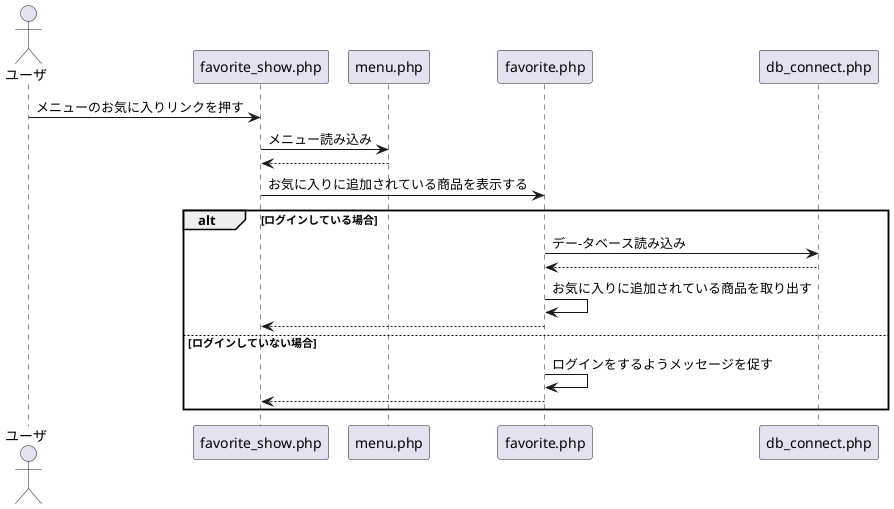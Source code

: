 @startuml お気に入り_商品を表示する
actor ユーザ

ユーザ -> favorite_show.php:メニューのお気に入りリンクを押す

favorite_show.php -> menu.php:メニュー読み込み
favorite_show.php <-- menu.php:

favorite_show.php -> favorite.php:お気に入りに追加されている商品を表示する

alt ログインしている場合
favorite.php -> db_connect.php:デー-タベース読み込み
favorite.php <-- db_connect.php:

favorite.php -> favorite.php:お気に入りに追加されている商品を取り出す
favorite_show.php <-- favorite.php:

else ログインしていない場合
favorite.php -> favorite.php:ログインをするようメッセージを促す
favorite_show.php <-- favorite.php:

end
@enduml